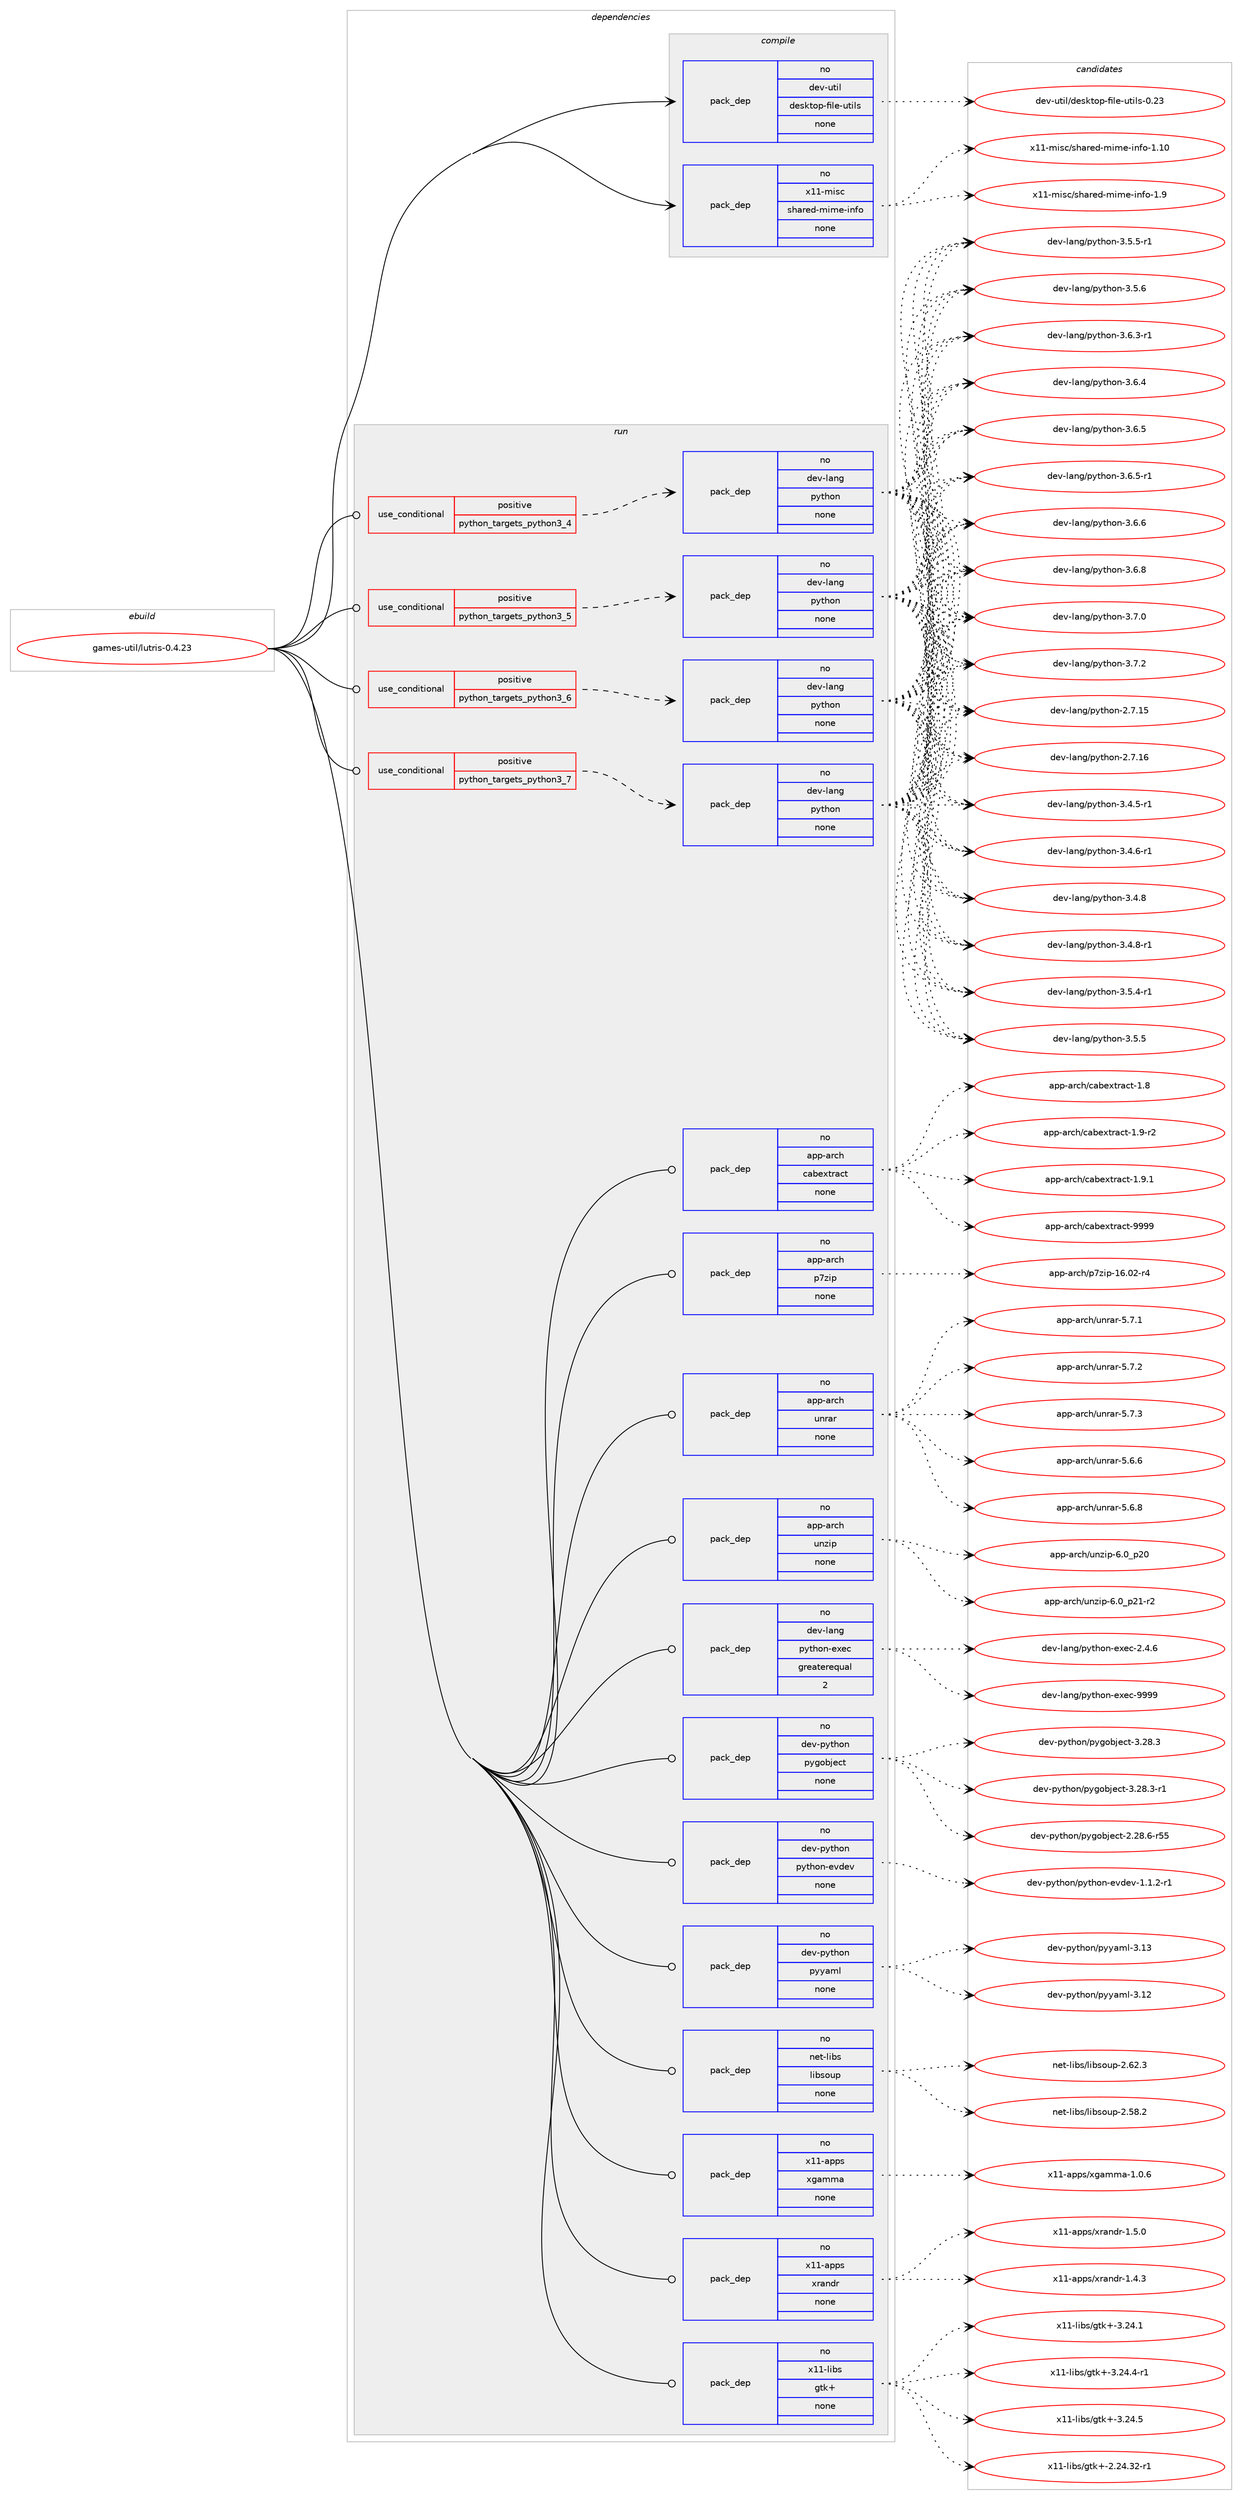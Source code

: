 digraph prolog {

# *************
# Graph options
# *************

newrank=true;
concentrate=true;
compound=true;
graph [rankdir=LR,fontname=Helvetica,fontsize=10,ranksep=1.5];#, ranksep=2.5, nodesep=0.2];
edge  [arrowhead=vee];
node  [fontname=Helvetica,fontsize=10];

# **********
# The ebuild
# **********

subgraph cluster_leftcol {
color=gray;
rank=same;
label=<<i>ebuild</i>>;
id [label="games-util/lutris-0.4.23", color=red, width=4, href="../games-util/lutris-0.4.23.svg"];
}

# ****************
# The dependencies
# ****************

subgraph cluster_midcol {
color=gray;
label=<<i>dependencies</i>>;
subgraph cluster_compile {
fillcolor="#eeeeee";
style=filled;
label=<<i>compile</i>>;
subgraph pack1110692 {
dependency1562083 [label=<<TABLE BORDER="0" CELLBORDER="1" CELLSPACING="0" CELLPADDING="4" WIDTH="220"><TR><TD ROWSPAN="6" CELLPADDING="30">pack_dep</TD></TR><TR><TD WIDTH="110">no</TD></TR><TR><TD>dev-util</TD></TR><TR><TD>desktop-file-utils</TD></TR><TR><TD>none</TD></TR><TR><TD></TD></TR></TABLE>>, shape=none, color=blue];
}
id:e -> dependency1562083:w [weight=20,style="solid",arrowhead="vee"];
subgraph pack1110693 {
dependency1562084 [label=<<TABLE BORDER="0" CELLBORDER="1" CELLSPACING="0" CELLPADDING="4" WIDTH="220"><TR><TD ROWSPAN="6" CELLPADDING="30">pack_dep</TD></TR><TR><TD WIDTH="110">no</TD></TR><TR><TD>x11-misc</TD></TR><TR><TD>shared-mime-info</TD></TR><TR><TD>none</TD></TR><TR><TD></TD></TR></TABLE>>, shape=none, color=blue];
}
id:e -> dependency1562084:w [weight=20,style="solid",arrowhead="vee"];
}
subgraph cluster_compileandrun {
fillcolor="#eeeeee";
style=filled;
label=<<i>compile and run</i>>;
}
subgraph cluster_run {
fillcolor="#eeeeee";
style=filled;
label=<<i>run</i>>;
subgraph cond427284 {
dependency1562085 [label=<<TABLE BORDER="0" CELLBORDER="1" CELLSPACING="0" CELLPADDING="4"><TR><TD ROWSPAN="3" CELLPADDING="10">use_conditional</TD></TR><TR><TD>positive</TD></TR><TR><TD>python_targets_python3_4</TD></TR></TABLE>>, shape=none, color=red];
subgraph pack1110694 {
dependency1562086 [label=<<TABLE BORDER="0" CELLBORDER="1" CELLSPACING="0" CELLPADDING="4" WIDTH="220"><TR><TD ROWSPAN="6" CELLPADDING="30">pack_dep</TD></TR><TR><TD WIDTH="110">no</TD></TR><TR><TD>dev-lang</TD></TR><TR><TD>python</TD></TR><TR><TD>none</TD></TR><TR><TD></TD></TR></TABLE>>, shape=none, color=blue];
}
dependency1562085:e -> dependency1562086:w [weight=20,style="dashed",arrowhead="vee"];
}
id:e -> dependency1562085:w [weight=20,style="solid",arrowhead="odot"];
subgraph cond427285 {
dependency1562087 [label=<<TABLE BORDER="0" CELLBORDER="1" CELLSPACING="0" CELLPADDING="4"><TR><TD ROWSPAN="3" CELLPADDING="10">use_conditional</TD></TR><TR><TD>positive</TD></TR><TR><TD>python_targets_python3_5</TD></TR></TABLE>>, shape=none, color=red];
subgraph pack1110695 {
dependency1562088 [label=<<TABLE BORDER="0" CELLBORDER="1" CELLSPACING="0" CELLPADDING="4" WIDTH="220"><TR><TD ROWSPAN="6" CELLPADDING="30">pack_dep</TD></TR><TR><TD WIDTH="110">no</TD></TR><TR><TD>dev-lang</TD></TR><TR><TD>python</TD></TR><TR><TD>none</TD></TR><TR><TD></TD></TR></TABLE>>, shape=none, color=blue];
}
dependency1562087:e -> dependency1562088:w [weight=20,style="dashed",arrowhead="vee"];
}
id:e -> dependency1562087:w [weight=20,style="solid",arrowhead="odot"];
subgraph cond427286 {
dependency1562089 [label=<<TABLE BORDER="0" CELLBORDER="1" CELLSPACING="0" CELLPADDING="4"><TR><TD ROWSPAN="3" CELLPADDING="10">use_conditional</TD></TR><TR><TD>positive</TD></TR><TR><TD>python_targets_python3_6</TD></TR></TABLE>>, shape=none, color=red];
subgraph pack1110696 {
dependency1562090 [label=<<TABLE BORDER="0" CELLBORDER="1" CELLSPACING="0" CELLPADDING="4" WIDTH="220"><TR><TD ROWSPAN="6" CELLPADDING="30">pack_dep</TD></TR><TR><TD WIDTH="110">no</TD></TR><TR><TD>dev-lang</TD></TR><TR><TD>python</TD></TR><TR><TD>none</TD></TR><TR><TD></TD></TR></TABLE>>, shape=none, color=blue];
}
dependency1562089:e -> dependency1562090:w [weight=20,style="dashed",arrowhead="vee"];
}
id:e -> dependency1562089:w [weight=20,style="solid",arrowhead="odot"];
subgraph cond427287 {
dependency1562091 [label=<<TABLE BORDER="0" CELLBORDER="1" CELLSPACING="0" CELLPADDING="4"><TR><TD ROWSPAN="3" CELLPADDING="10">use_conditional</TD></TR><TR><TD>positive</TD></TR><TR><TD>python_targets_python3_7</TD></TR></TABLE>>, shape=none, color=red];
subgraph pack1110697 {
dependency1562092 [label=<<TABLE BORDER="0" CELLBORDER="1" CELLSPACING="0" CELLPADDING="4" WIDTH="220"><TR><TD ROWSPAN="6" CELLPADDING="30">pack_dep</TD></TR><TR><TD WIDTH="110">no</TD></TR><TR><TD>dev-lang</TD></TR><TR><TD>python</TD></TR><TR><TD>none</TD></TR><TR><TD></TD></TR></TABLE>>, shape=none, color=blue];
}
dependency1562091:e -> dependency1562092:w [weight=20,style="dashed",arrowhead="vee"];
}
id:e -> dependency1562091:w [weight=20,style="solid",arrowhead="odot"];
subgraph pack1110698 {
dependency1562093 [label=<<TABLE BORDER="0" CELLBORDER="1" CELLSPACING="0" CELLPADDING="4" WIDTH="220"><TR><TD ROWSPAN="6" CELLPADDING="30">pack_dep</TD></TR><TR><TD WIDTH="110">no</TD></TR><TR><TD>app-arch</TD></TR><TR><TD>cabextract</TD></TR><TR><TD>none</TD></TR><TR><TD></TD></TR></TABLE>>, shape=none, color=blue];
}
id:e -> dependency1562093:w [weight=20,style="solid",arrowhead="odot"];
subgraph pack1110699 {
dependency1562094 [label=<<TABLE BORDER="0" CELLBORDER="1" CELLSPACING="0" CELLPADDING="4" WIDTH="220"><TR><TD ROWSPAN="6" CELLPADDING="30">pack_dep</TD></TR><TR><TD WIDTH="110">no</TD></TR><TR><TD>app-arch</TD></TR><TR><TD>p7zip</TD></TR><TR><TD>none</TD></TR><TR><TD></TD></TR></TABLE>>, shape=none, color=blue];
}
id:e -> dependency1562094:w [weight=20,style="solid",arrowhead="odot"];
subgraph pack1110700 {
dependency1562095 [label=<<TABLE BORDER="0" CELLBORDER="1" CELLSPACING="0" CELLPADDING="4" WIDTH="220"><TR><TD ROWSPAN="6" CELLPADDING="30">pack_dep</TD></TR><TR><TD WIDTH="110">no</TD></TR><TR><TD>app-arch</TD></TR><TR><TD>unrar</TD></TR><TR><TD>none</TD></TR><TR><TD></TD></TR></TABLE>>, shape=none, color=blue];
}
id:e -> dependency1562095:w [weight=20,style="solid",arrowhead="odot"];
subgraph pack1110701 {
dependency1562096 [label=<<TABLE BORDER="0" CELLBORDER="1" CELLSPACING="0" CELLPADDING="4" WIDTH="220"><TR><TD ROWSPAN="6" CELLPADDING="30">pack_dep</TD></TR><TR><TD WIDTH="110">no</TD></TR><TR><TD>app-arch</TD></TR><TR><TD>unzip</TD></TR><TR><TD>none</TD></TR><TR><TD></TD></TR></TABLE>>, shape=none, color=blue];
}
id:e -> dependency1562096:w [weight=20,style="solid",arrowhead="odot"];
subgraph pack1110702 {
dependency1562097 [label=<<TABLE BORDER="0" CELLBORDER="1" CELLSPACING="0" CELLPADDING="4" WIDTH="220"><TR><TD ROWSPAN="6" CELLPADDING="30">pack_dep</TD></TR><TR><TD WIDTH="110">no</TD></TR><TR><TD>dev-lang</TD></TR><TR><TD>python-exec</TD></TR><TR><TD>greaterequal</TD></TR><TR><TD>2</TD></TR></TABLE>>, shape=none, color=blue];
}
id:e -> dependency1562097:w [weight=20,style="solid",arrowhead="odot"];
subgraph pack1110703 {
dependency1562098 [label=<<TABLE BORDER="0" CELLBORDER="1" CELLSPACING="0" CELLPADDING="4" WIDTH="220"><TR><TD ROWSPAN="6" CELLPADDING="30">pack_dep</TD></TR><TR><TD WIDTH="110">no</TD></TR><TR><TD>dev-python</TD></TR><TR><TD>pygobject</TD></TR><TR><TD>none</TD></TR><TR><TD></TD></TR></TABLE>>, shape=none, color=blue];
}
id:e -> dependency1562098:w [weight=20,style="solid",arrowhead="odot"];
subgraph pack1110704 {
dependency1562099 [label=<<TABLE BORDER="0" CELLBORDER="1" CELLSPACING="0" CELLPADDING="4" WIDTH="220"><TR><TD ROWSPAN="6" CELLPADDING="30">pack_dep</TD></TR><TR><TD WIDTH="110">no</TD></TR><TR><TD>dev-python</TD></TR><TR><TD>python-evdev</TD></TR><TR><TD>none</TD></TR><TR><TD></TD></TR></TABLE>>, shape=none, color=blue];
}
id:e -> dependency1562099:w [weight=20,style="solid",arrowhead="odot"];
subgraph pack1110705 {
dependency1562100 [label=<<TABLE BORDER="0" CELLBORDER="1" CELLSPACING="0" CELLPADDING="4" WIDTH="220"><TR><TD ROWSPAN="6" CELLPADDING="30">pack_dep</TD></TR><TR><TD WIDTH="110">no</TD></TR><TR><TD>dev-python</TD></TR><TR><TD>pyyaml</TD></TR><TR><TD>none</TD></TR><TR><TD></TD></TR></TABLE>>, shape=none, color=blue];
}
id:e -> dependency1562100:w [weight=20,style="solid",arrowhead="odot"];
subgraph pack1110706 {
dependency1562101 [label=<<TABLE BORDER="0" CELLBORDER="1" CELLSPACING="0" CELLPADDING="4" WIDTH="220"><TR><TD ROWSPAN="6" CELLPADDING="30">pack_dep</TD></TR><TR><TD WIDTH="110">no</TD></TR><TR><TD>net-libs</TD></TR><TR><TD>libsoup</TD></TR><TR><TD>none</TD></TR><TR><TD></TD></TR></TABLE>>, shape=none, color=blue];
}
id:e -> dependency1562101:w [weight=20,style="solid",arrowhead="odot"];
subgraph pack1110707 {
dependency1562102 [label=<<TABLE BORDER="0" CELLBORDER="1" CELLSPACING="0" CELLPADDING="4" WIDTH="220"><TR><TD ROWSPAN="6" CELLPADDING="30">pack_dep</TD></TR><TR><TD WIDTH="110">no</TD></TR><TR><TD>x11-apps</TD></TR><TR><TD>xgamma</TD></TR><TR><TD>none</TD></TR><TR><TD></TD></TR></TABLE>>, shape=none, color=blue];
}
id:e -> dependency1562102:w [weight=20,style="solid",arrowhead="odot"];
subgraph pack1110708 {
dependency1562103 [label=<<TABLE BORDER="0" CELLBORDER="1" CELLSPACING="0" CELLPADDING="4" WIDTH="220"><TR><TD ROWSPAN="6" CELLPADDING="30">pack_dep</TD></TR><TR><TD WIDTH="110">no</TD></TR><TR><TD>x11-apps</TD></TR><TR><TD>xrandr</TD></TR><TR><TD>none</TD></TR><TR><TD></TD></TR></TABLE>>, shape=none, color=blue];
}
id:e -> dependency1562103:w [weight=20,style="solid",arrowhead="odot"];
subgraph pack1110709 {
dependency1562104 [label=<<TABLE BORDER="0" CELLBORDER="1" CELLSPACING="0" CELLPADDING="4" WIDTH="220"><TR><TD ROWSPAN="6" CELLPADDING="30">pack_dep</TD></TR><TR><TD WIDTH="110">no</TD></TR><TR><TD>x11-libs</TD></TR><TR><TD>gtk+</TD></TR><TR><TD>none</TD></TR><TR><TD></TD></TR></TABLE>>, shape=none, color=blue];
}
id:e -> dependency1562104:w [weight=20,style="solid",arrowhead="odot"];
}
}

# **************
# The candidates
# **************

subgraph cluster_choices {
rank=same;
color=gray;
label=<<i>candidates</i>>;

subgraph choice1110692 {
color=black;
nodesep=1;
choice100101118451171161051084710010111510711611111245102105108101451171161051081154548465051 [label="dev-util/desktop-file-utils-0.23", color=red, width=4,href="../dev-util/desktop-file-utils-0.23.svg"];
dependency1562083:e -> choice100101118451171161051084710010111510711611111245102105108101451171161051081154548465051:w [style=dotted,weight="100"];
}
subgraph choice1110693 {
color=black;
nodesep=1;
choice12049494510910511599471151049711410110045109105109101451051101021114549464948 [label="x11-misc/shared-mime-info-1.10", color=red, width=4,href="../x11-misc/shared-mime-info-1.10.svg"];
choice120494945109105115994711510497114101100451091051091014510511010211145494657 [label="x11-misc/shared-mime-info-1.9", color=red, width=4,href="../x11-misc/shared-mime-info-1.9.svg"];
dependency1562084:e -> choice12049494510910511599471151049711410110045109105109101451051101021114549464948:w [style=dotted,weight="100"];
dependency1562084:e -> choice120494945109105115994711510497114101100451091051091014510511010211145494657:w [style=dotted,weight="100"];
}
subgraph choice1110694 {
color=black;
nodesep=1;
choice10010111845108971101034711212111610411111045504655464953 [label="dev-lang/python-2.7.15", color=red, width=4,href="../dev-lang/python-2.7.15.svg"];
choice10010111845108971101034711212111610411111045504655464954 [label="dev-lang/python-2.7.16", color=red, width=4,href="../dev-lang/python-2.7.16.svg"];
choice1001011184510897110103471121211161041111104551465246534511449 [label="dev-lang/python-3.4.5-r1", color=red, width=4,href="../dev-lang/python-3.4.5-r1.svg"];
choice1001011184510897110103471121211161041111104551465246544511449 [label="dev-lang/python-3.4.6-r1", color=red, width=4,href="../dev-lang/python-3.4.6-r1.svg"];
choice100101118451089711010347112121116104111110455146524656 [label="dev-lang/python-3.4.8", color=red, width=4,href="../dev-lang/python-3.4.8.svg"];
choice1001011184510897110103471121211161041111104551465246564511449 [label="dev-lang/python-3.4.8-r1", color=red, width=4,href="../dev-lang/python-3.4.8-r1.svg"];
choice1001011184510897110103471121211161041111104551465346524511449 [label="dev-lang/python-3.5.4-r1", color=red, width=4,href="../dev-lang/python-3.5.4-r1.svg"];
choice100101118451089711010347112121116104111110455146534653 [label="dev-lang/python-3.5.5", color=red, width=4,href="../dev-lang/python-3.5.5.svg"];
choice1001011184510897110103471121211161041111104551465346534511449 [label="dev-lang/python-3.5.5-r1", color=red, width=4,href="../dev-lang/python-3.5.5-r1.svg"];
choice100101118451089711010347112121116104111110455146534654 [label="dev-lang/python-3.5.6", color=red, width=4,href="../dev-lang/python-3.5.6.svg"];
choice1001011184510897110103471121211161041111104551465446514511449 [label="dev-lang/python-3.6.3-r1", color=red, width=4,href="../dev-lang/python-3.6.3-r1.svg"];
choice100101118451089711010347112121116104111110455146544652 [label="dev-lang/python-3.6.4", color=red, width=4,href="../dev-lang/python-3.6.4.svg"];
choice100101118451089711010347112121116104111110455146544653 [label="dev-lang/python-3.6.5", color=red, width=4,href="../dev-lang/python-3.6.5.svg"];
choice1001011184510897110103471121211161041111104551465446534511449 [label="dev-lang/python-3.6.5-r1", color=red, width=4,href="../dev-lang/python-3.6.5-r1.svg"];
choice100101118451089711010347112121116104111110455146544654 [label="dev-lang/python-3.6.6", color=red, width=4,href="../dev-lang/python-3.6.6.svg"];
choice100101118451089711010347112121116104111110455146544656 [label="dev-lang/python-3.6.8", color=red, width=4,href="../dev-lang/python-3.6.8.svg"];
choice100101118451089711010347112121116104111110455146554648 [label="dev-lang/python-3.7.0", color=red, width=4,href="../dev-lang/python-3.7.0.svg"];
choice100101118451089711010347112121116104111110455146554650 [label="dev-lang/python-3.7.2", color=red, width=4,href="../dev-lang/python-3.7.2.svg"];
dependency1562086:e -> choice10010111845108971101034711212111610411111045504655464953:w [style=dotted,weight="100"];
dependency1562086:e -> choice10010111845108971101034711212111610411111045504655464954:w [style=dotted,weight="100"];
dependency1562086:e -> choice1001011184510897110103471121211161041111104551465246534511449:w [style=dotted,weight="100"];
dependency1562086:e -> choice1001011184510897110103471121211161041111104551465246544511449:w [style=dotted,weight="100"];
dependency1562086:e -> choice100101118451089711010347112121116104111110455146524656:w [style=dotted,weight="100"];
dependency1562086:e -> choice1001011184510897110103471121211161041111104551465246564511449:w [style=dotted,weight="100"];
dependency1562086:e -> choice1001011184510897110103471121211161041111104551465346524511449:w [style=dotted,weight="100"];
dependency1562086:e -> choice100101118451089711010347112121116104111110455146534653:w [style=dotted,weight="100"];
dependency1562086:e -> choice1001011184510897110103471121211161041111104551465346534511449:w [style=dotted,weight="100"];
dependency1562086:e -> choice100101118451089711010347112121116104111110455146534654:w [style=dotted,weight="100"];
dependency1562086:e -> choice1001011184510897110103471121211161041111104551465446514511449:w [style=dotted,weight="100"];
dependency1562086:e -> choice100101118451089711010347112121116104111110455146544652:w [style=dotted,weight="100"];
dependency1562086:e -> choice100101118451089711010347112121116104111110455146544653:w [style=dotted,weight="100"];
dependency1562086:e -> choice1001011184510897110103471121211161041111104551465446534511449:w [style=dotted,weight="100"];
dependency1562086:e -> choice100101118451089711010347112121116104111110455146544654:w [style=dotted,weight="100"];
dependency1562086:e -> choice100101118451089711010347112121116104111110455146544656:w [style=dotted,weight="100"];
dependency1562086:e -> choice100101118451089711010347112121116104111110455146554648:w [style=dotted,weight="100"];
dependency1562086:e -> choice100101118451089711010347112121116104111110455146554650:w [style=dotted,weight="100"];
}
subgraph choice1110695 {
color=black;
nodesep=1;
choice10010111845108971101034711212111610411111045504655464953 [label="dev-lang/python-2.7.15", color=red, width=4,href="../dev-lang/python-2.7.15.svg"];
choice10010111845108971101034711212111610411111045504655464954 [label="dev-lang/python-2.7.16", color=red, width=4,href="../dev-lang/python-2.7.16.svg"];
choice1001011184510897110103471121211161041111104551465246534511449 [label="dev-lang/python-3.4.5-r1", color=red, width=4,href="../dev-lang/python-3.4.5-r1.svg"];
choice1001011184510897110103471121211161041111104551465246544511449 [label="dev-lang/python-3.4.6-r1", color=red, width=4,href="../dev-lang/python-3.4.6-r1.svg"];
choice100101118451089711010347112121116104111110455146524656 [label="dev-lang/python-3.4.8", color=red, width=4,href="../dev-lang/python-3.4.8.svg"];
choice1001011184510897110103471121211161041111104551465246564511449 [label="dev-lang/python-3.4.8-r1", color=red, width=4,href="../dev-lang/python-3.4.8-r1.svg"];
choice1001011184510897110103471121211161041111104551465346524511449 [label="dev-lang/python-3.5.4-r1", color=red, width=4,href="../dev-lang/python-3.5.4-r1.svg"];
choice100101118451089711010347112121116104111110455146534653 [label="dev-lang/python-3.5.5", color=red, width=4,href="../dev-lang/python-3.5.5.svg"];
choice1001011184510897110103471121211161041111104551465346534511449 [label="dev-lang/python-3.5.5-r1", color=red, width=4,href="../dev-lang/python-3.5.5-r1.svg"];
choice100101118451089711010347112121116104111110455146534654 [label="dev-lang/python-3.5.6", color=red, width=4,href="../dev-lang/python-3.5.6.svg"];
choice1001011184510897110103471121211161041111104551465446514511449 [label="dev-lang/python-3.6.3-r1", color=red, width=4,href="../dev-lang/python-3.6.3-r1.svg"];
choice100101118451089711010347112121116104111110455146544652 [label="dev-lang/python-3.6.4", color=red, width=4,href="../dev-lang/python-3.6.4.svg"];
choice100101118451089711010347112121116104111110455146544653 [label="dev-lang/python-3.6.5", color=red, width=4,href="../dev-lang/python-3.6.5.svg"];
choice1001011184510897110103471121211161041111104551465446534511449 [label="dev-lang/python-3.6.5-r1", color=red, width=4,href="../dev-lang/python-3.6.5-r1.svg"];
choice100101118451089711010347112121116104111110455146544654 [label="dev-lang/python-3.6.6", color=red, width=4,href="../dev-lang/python-3.6.6.svg"];
choice100101118451089711010347112121116104111110455146544656 [label="dev-lang/python-3.6.8", color=red, width=4,href="../dev-lang/python-3.6.8.svg"];
choice100101118451089711010347112121116104111110455146554648 [label="dev-lang/python-3.7.0", color=red, width=4,href="../dev-lang/python-3.7.0.svg"];
choice100101118451089711010347112121116104111110455146554650 [label="dev-lang/python-3.7.2", color=red, width=4,href="../dev-lang/python-3.7.2.svg"];
dependency1562088:e -> choice10010111845108971101034711212111610411111045504655464953:w [style=dotted,weight="100"];
dependency1562088:e -> choice10010111845108971101034711212111610411111045504655464954:w [style=dotted,weight="100"];
dependency1562088:e -> choice1001011184510897110103471121211161041111104551465246534511449:w [style=dotted,weight="100"];
dependency1562088:e -> choice1001011184510897110103471121211161041111104551465246544511449:w [style=dotted,weight="100"];
dependency1562088:e -> choice100101118451089711010347112121116104111110455146524656:w [style=dotted,weight="100"];
dependency1562088:e -> choice1001011184510897110103471121211161041111104551465246564511449:w [style=dotted,weight="100"];
dependency1562088:e -> choice1001011184510897110103471121211161041111104551465346524511449:w [style=dotted,weight="100"];
dependency1562088:e -> choice100101118451089711010347112121116104111110455146534653:w [style=dotted,weight="100"];
dependency1562088:e -> choice1001011184510897110103471121211161041111104551465346534511449:w [style=dotted,weight="100"];
dependency1562088:e -> choice100101118451089711010347112121116104111110455146534654:w [style=dotted,weight="100"];
dependency1562088:e -> choice1001011184510897110103471121211161041111104551465446514511449:w [style=dotted,weight="100"];
dependency1562088:e -> choice100101118451089711010347112121116104111110455146544652:w [style=dotted,weight="100"];
dependency1562088:e -> choice100101118451089711010347112121116104111110455146544653:w [style=dotted,weight="100"];
dependency1562088:e -> choice1001011184510897110103471121211161041111104551465446534511449:w [style=dotted,weight="100"];
dependency1562088:e -> choice100101118451089711010347112121116104111110455146544654:w [style=dotted,weight="100"];
dependency1562088:e -> choice100101118451089711010347112121116104111110455146544656:w [style=dotted,weight="100"];
dependency1562088:e -> choice100101118451089711010347112121116104111110455146554648:w [style=dotted,weight="100"];
dependency1562088:e -> choice100101118451089711010347112121116104111110455146554650:w [style=dotted,weight="100"];
}
subgraph choice1110696 {
color=black;
nodesep=1;
choice10010111845108971101034711212111610411111045504655464953 [label="dev-lang/python-2.7.15", color=red, width=4,href="../dev-lang/python-2.7.15.svg"];
choice10010111845108971101034711212111610411111045504655464954 [label="dev-lang/python-2.7.16", color=red, width=4,href="../dev-lang/python-2.7.16.svg"];
choice1001011184510897110103471121211161041111104551465246534511449 [label="dev-lang/python-3.4.5-r1", color=red, width=4,href="../dev-lang/python-3.4.5-r1.svg"];
choice1001011184510897110103471121211161041111104551465246544511449 [label="dev-lang/python-3.4.6-r1", color=red, width=4,href="../dev-lang/python-3.4.6-r1.svg"];
choice100101118451089711010347112121116104111110455146524656 [label="dev-lang/python-3.4.8", color=red, width=4,href="../dev-lang/python-3.4.8.svg"];
choice1001011184510897110103471121211161041111104551465246564511449 [label="dev-lang/python-3.4.8-r1", color=red, width=4,href="../dev-lang/python-3.4.8-r1.svg"];
choice1001011184510897110103471121211161041111104551465346524511449 [label="dev-lang/python-3.5.4-r1", color=red, width=4,href="../dev-lang/python-3.5.4-r1.svg"];
choice100101118451089711010347112121116104111110455146534653 [label="dev-lang/python-3.5.5", color=red, width=4,href="../dev-lang/python-3.5.5.svg"];
choice1001011184510897110103471121211161041111104551465346534511449 [label="dev-lang/python-3.5.5-r1", color=red, width=4,href="../dev-lang/python-3.5.5-r1.svg"];
choice100101118451089711010347112121116104111110455146534654 [label="dev-lang/python-3.5.6", color=red, width=4,href="../dev-lang/python-3.5.6.svg"];
choice1001011184510897110103471121211161041111104551465446514511449 [label="dev-lang/python-3.6.3-r1", color=red, width=4,href="../dev-lang/python-3.6.3-r1.svg"];
choice100101118451089711010347112121116104111110455146544652 [label="dev-lang/python-3.6.4", color=red, width=4,href="../dev-lang/python-3.6.4.svg"];
choice100101118451089711010347112121116104111110455146544653 [label="dev-lang/python-3.6.5", color=red, width=4,href="../dev-lang/python-3.6.5.svg"];
choice1001011184510897110103471121211161041111104551465446534511449 [label="dev-lang/python-3.6.5-r1", color=red, width=4,href="../dev-lang/python-3.6.5-r1.svg"];
choice100101118451089711010347112121116104111110455146544654 [label="dev-lang/python-3.6.6", color=red, width=4,href="../dev-lang/python-3.6.6.svg"];
choice100101118451089711010347112121116104111110455146544656 [label="dev-lang/python-3.6.8", color=red, width=4,href="../dev-lang/python-3.6.8.svg"];
choice100101118451089711010347112121116104111110455146554648 [label="dev-lang/python-3.7.0", color=red, width=4,href="../dev-lang/python-3.7.0.svg"];
choice100101118451089711010347112121116104111110455146554650 [label="dev-lang/python-3.7.2", color=red, width=4,href="../dev-lang/python-3.7.2.svg"];
dependency1562090:e -> choice10010111845108971101034711212111610411111045504655464953:w [style=dotted,weight="100"];
dependency1562090:e -> choice10010111845108971101034711212111610411111045504655464954:w [style=dotted,weight="100"];
dependency1562090:e -> choice1001011184510897110103471121211161041111104551465246534511449:w [style=dotted,weight="100"];
dependency1562090:e -> choice1001011184510897110103471121211161041111104551465246544511449:w [style=dotted,weight="100"];
dependency1562090:e -> choice100101118451089711010347112121116104111110455146524656:w [style=dotted,weight="100"];
dependency1562090:e -> choice1001011184510897110103471121211161041111104551465246564511449:w [style=dotted,weight="100"];
dependency1562090:e -> choice1001011184510897110103471121211161041111104551465346524511449:w [style=dotted,weight="100"];
dependency1562090:e -> choice100101118451089711010347112121116104111110455146534653:w [style=dotted,weight="100"];
dependency1562090:e -> choice1001011184510897110103471121211161041111104551465346534511449:w [style=dotted,weight="100"];
dependency1562090:e -> choice100101118451089711010347112121116104111110455146534654:w [style=dotted,weight="100"];
dependency1562090:e -> choice1001011184510897110103471121211161041111104551465446514511449:w [style=dotted,weight="100"];
dependency1562090:e -> choice100101118451089711010347112121116104111110455146544652:w [style=dotted,weight="100"];
dependency1562090:e -> choice100101118451089711010347112121116104111110455146544653:w [style=dotted,weight="100"];
dependency1562090:e -> choice1001011184510897110103471121211161041111104551465446534511449:w [style=dotted,weight="100"];
dependency1562090:e -> choice100101118451089711010347112121116104111110455146544654:w [style=dotted,weight="100"];
dependency1562090:e -> choice100101118451089711010347112121116104111110455146544656:w [style=dotted,weight="100"];
dependency1562090:e -> choice100101118451089711010347112121116104111110455146554648:w [style=dotted,weight="100"];
dependency1562090:e -> choice100101118451089711010347112121116104111110455146554650:w [style=dotted,weight="100"];
}
subgraph choice1110697 {
color=black;
nodesep=1;
choice10010111845108971101034711212111610411111045504655464953 [label="dev-lang/python-2.7.15", color=red, width=4,href="../dev-lang/python-2.7.15.svg"];
choice10010111845108971101034711212111610411111045504655464954 [label="dev-lang/python-2.7.16", color=red, width=4,href="../dev-lang/python-2.7.16.svg"];
choice1001011184510897110103471121211161041111104551465246534511449 [label="dev-lang/python-3.4.5-r1", color=red, width=4,href="../dev-lang/python-3.4.5-r1.svg"];
choice1001011184510897110103471121211161041111104551465246544511449 [label="dev-lang/python-3.4.6-r1", color=red, width=4,href="../dev-lang/python-3.4.6-r1.svg"];
choice100101118451089711010347112121116104111110455146524656 [label="dev-lang/python-3.4.8", color=red, width=4,href="../dev-lang/python-3.4.8.svg"];
choice1001011184510897110103471121211161041111104551465246564511449 [label="dev-lang/python-3.4.8-r1", color=red, width=4,href="../dev-lang/python-3.4.8-r1.svg"];
choice1001011184510897110103471121211161041111104551465346524511449 [label="dev-lang/python-3.5.4-r1", color=red, width=4,href="../dev-lang/python-3.5.4-r1.svg"];
choice100101118451089711010347112121116104111110455146534653 [label="dev-lang/python-3.5.5", color=red, width=4,href="../dev-lang/python-3.5.5.svg"];
choice1001011184510897110103471121211161041111104551465346534511449 [label="dev-lang/python-3.5.5-r1", color=red, width=4,href="../dev-lang/python-3.5.5-r1.svg"];
choice100101118451089711010347112121116104111110455146534654 [label="dev-lang/python-3.5.6", color=red, width=4,href="../dev-lang/python-3.5.6.svg"];
choice1001011184510897110103471121211161041111104551465446514511449 [label="dev-lang/python-3.6.3-r1", color=red, width=4,href="../dev-lang/python-3.6.3-r1.svg"];
choice100101118451089711010347112121116104111110455146544652 [label="dev-lang/python-3.6.4", color=red, width=4,href="../dev-lang/python-3.6.4.svg"];
choice100101118451089711010347112121116104111110455146544653 [label="dev-lang/python-3.6.5", color=red, width=4,href="../dev-lang/python-3.6.5.svg"];
choice1001011184510897110103471121211161041111104551465446534511449 [label="dev-lang/python-3.6.5-r1", color=red, width=4,href="../dev-lang/python-3.6.5-r1.svg"];
choice100101118451089711010347112121116104111110455146544654 [label="dev-lang/python-3.6.6", color=red, width=4,href="../dev-lang/python-3.6.6.svg"];
choice100101118451089711010347112121116104111110455146544656 [label="dev-lang/python-3.6.8", color=red, width=4,href="../dev-lang/python-3.6.8.svg"];
choice100101118451089711010347112121116104111110455146554648 [label="dev-lang/python-3.7.0", color=red, width=4,href="../dev-lang/python-3.7.0.svg"];
choice100101118451089711010347112121116104111110455146554650 [label="dev-lang/python-3.7.2", color=red, width=4,href="../dev-lang/python-3.7.2.svg"];
dependency1562092:e -> choice10010111845108971101034711212111610411111045504655464953:w [style=dotted,weight="100"];
dependency1562092:e -> choice10010111845108971101034711212111610411111045504655464954:w [style=dotted,weight="100"];
dependency1562092:e -> choice1001011184510897110103471121211161041111104551465246534511449:w [style=dotted,weight="100"];
dependency1562092:e -> choice1001011184510897110103471121211161041111104551465246544511449:w [style=dotted,weight="100"];
dependency1562092:e -> choice100101118451089711010347112121116104111110455146524656:w [style=dotted,weight="100"];
dependency1562092:e -> choice1001011184510897110103471121211161041111104551465246564511449:w [style=dotted,weight="100"];
dependency1562092:e -> choice1001011184510897110103471121211161041111104551465346524511449:w [style=dotted,weight="100"];
dependency1562092:e -> choice100101118451089711010347112121116104111110455146534653:w [style=dotted,weight="100"];
dependency1562092:e -> choice1001011184510897110103471121211161041111104551465346534511449:w [style=dotted,weight="100"];
dependency1562092:e -> choice100101118451089711010347112121116104111110455146534654:w [style=dotted,weight="100"];
dependency1562092:e -> choice1001011184510897110103471121211161041111104551465446514511449:w [style=dotted,weight="100"];
dependency1562092:e -> choice100101118451089711010347112121116104111110455146544652:w [style=dotted,weight="100"];
dependency1562092:e -> choice100101118451089711010347112121116104111110455146544653:w [style=dotted,weight="100"];
dependency1562092:e -> choice1001011184510897110103471121211161041111104551465446534511449:w [style=dotted,weight="100"];
dependency1562092:e -> choice100101118451089711010347112121116104111110455146544654:w [style=dotted,weight="100"];
dependency1562092:e -> choice100101118451089711010347112121116104111110455146544656:w [style=dotted,weight="100"];
dependency1562092:e -> choice100101118451089711010347112121116104111110455146554648:w [style=dotted,weight="100"];
dependency1562092:e -> choice100101118451089711010347112121116104111110455146554650:w [style=dotted,weight="100"];
}
subgraph choice1110698 {
color=black;
nodesep=1;
choice9711211245971149910447999798101120116114979911645494656 [label="app-arch/cabextract-1.8", color=red, width=4,href="../app-arch/cabextract-1.8.svg"];
choice97112112459711499104479997981011201161149799116454946574511450 [label="app-arch/cabextract-1.9-r2", color=red, width=4,href="../app-arch/cabextract-1.9-r2.svg"];
choice97112112459711499104479997981011201161149799116454946574649 [label="app-arch/cabextract-1.9.1", color=red, width=4,href="../app-arch/cabextract-1.9.1.svg"];
choice971121124597114991044799979810112011611497991164557575757 [label="app-arch/cabextract-9999", color=red, width=4,href="../app-arch/cabextract-9999.svg"];
dependency1562093:e -> choice9711211245971149910447999798101120116114979911645494656:w [style=dotted,weight="100"];
dependency1562093:e -> choice97112112459711499104479997981011201161149799116454946574511450:w [style=dotted,weight="100"];
dependency1562093:e -> choice97112112459711499104479997981011201161149799116454946574649:w [style=dotted,weight="100"];
dependency1562093:e -> choice971121124597114991044799979810112011611497991164557575757:w [style=dotted,weight="100"];
}
subgraph choice1110699 {
color=black;
nodesep=1;
choice9711211245971149910447112551221051124549544648504511452 [label="app-arch/p7zip-16.02-r4", color=red, width=4,href="../app-arch/p7zip-16.02-r4.svg"];
dependency1562094:e -> choice9711211245971149910447112551221051124549544648504511452:w [style=dotted,weight="100"];
}
subgraph choice1110700 {
color=black;
nodesep=1;
choice971121124597114991044711711011497114455346544654 [label="app-arch/unrar-5.6.6", color=red, width=4,href="../app-arch/unrar-5.6.6.svg"];
choice971121124597114991044711711011497114455346544656 [label="app-arch/unrar-5.6.8", color=red, width=4,href="../app-arch/unrar-5.6.8.svg"];
choice971121124597114991044711711011497114455346554649 [label="app-arch/unrar-5.7.1", color=red, width=4,href="../app-arch/unrar-5.7.1.svg"];
choice971121124597114991044711711011497114455346554650 [label="app-arch/unrar-5.7.2", color=red, width=4,href="../app-arch/unrar-5.7.2.svg"];
choice971121124597114991044711711011497114455346554651 [label="app-arch/unrar-5.7.3", color=red, width=4,href="../app-arch/unrar-5.7.3.svg"];
dependency1562095:e -> choice971121124597114991044711711011497114455346544654:w [style=dotted,weight="100"];
dependency1562095:e -> choice971121124597114991044711711011497114455346544656:w [style=dotted,weight="100"];
dependency1562095:e -> choice971121124597114991044711711011497114455346554649:w [style=dotted,weight="100"];
dependency1562095:e -> choice971121124597114991044711711011497114455346554650:w [style=dotted,weight="100"];
dependency1562095:e -> choice971121124597114991044711711011497114455346554651:w [style=dotted,weight="100"];
}
subgraph choice1110701 {
color=black;
nodesep=1;
choice971121124597114991044711711012210511245544648951125048 [label="app-arch/unzip-6.0_p20", color=red, width=4,href="../app-arch/unzip-6.0_p20.svg"];
choice9711211245971149910447117110122105112455446489511250494511450 [label="app-arch/unzip-6.0_p21-r2", color=red, width=4,href="../app-arch/unzip-6.0_p21-r2.svg"];
dependency1562096:e -> choice971121124597114991044711711012210511245544648951125048:w [style=dotted,weight="100"];
dependency1562096:e -> choice9711211245971149910447117110122105112455446489511250494511450:w [style=dotted,weight="100"];
}
subgraph choice1110702 {
color=black;
nodesep=1;
choice1001011184510897110103471121211161041111104510112010199455046524654 [label="dev-lang/python-exec-2.4.6", color=red, width=4,href="../dev-lang/python-exec-2.4.6.svg"];
choice10010111845108971101034711212111610411111045101120101994557575757 [label="dev-lang/python-exec-9999", color=red, width=4,href="../dev-lang/python-exec-9999.svg"];
dependency1562097:e -> choice1001011184510897110103471121211161041111104510112010199455046524654:w [style=dotted,weight="100"];
dependency1562097:e -> choice10010111845108971101034711212111610411111045101120101994557575757:w [style=dotted,weight="100"];
}
subgraph choice1110703 {
color=black;
nodesep=1;
choice1001011184511212111610411111047112121103111981061019911645504650564654451145353 [label="dev-python/pygobject-2.28.6-r55", color=red, width=4,href="../dev-python/pygobject-2.28.6-r55.svg"];
choice1001011184511212111610411111047112121103111981061019911645514650564651 [label="dev-python/pygobject-3.28.3", color=red, width=4,href="../dev-python/pygobject-3.28.3.svg"];
choice10010111845112121116104111110471121211031119810610199116455146505646514511449 [label="dev-python/pygobject-3.28.3-r1", color=red, width=4,href="../dev-python/pygobject-3.28.3-r1.svg"];
dependency1562098:e -> choice1001011184511212111610411111047112121103111981061019911645504650564654451145353:w [style=dotted,weight="100"];
dependency1562098:e -> choice1001011184511212111610411111047112121103111981061019911645514650564651:w [style=dotted,weight="100"];
dependency1562098:e -> choice10010111845112121116104111110471121211031119810610199116455146505646514511449:w [style=dotted,weight="100"];
}
subgraph choice1110704 {
color=black;
nodesep=1;
choice1001011184511212111610411111047112121116104111110451011181001011184549464946504511449 [label="dev-python/python-evdev-1.1.2-r1", color=red, width=4,href="../dev-python/python-evdev-1.1.2-r1.svg"];
dependency1562099:e -> choice1001011184511212111610411111047112121116104111110451011181001011184549464946504511449:w [style=dotted,weight="100"];
}
subgraph choice1110705 {
color=black;
nodesep=1;
choice1001011184511212111610411111047112121121971091084551464950 [label="dev-python/pyyaml-3.12", color=red, width=4,href="../dev-python/pyyaml-3.12.svg"];
choice1001011184511212111610411111047112121121971091084551464951 [label="dev-python/pyyaml-3.13", color=red, width=4,href="../dev-python/pyyaml-3.13.svg"];
dependency1562100:e -> choice1001011184511212111610411111047112121121971091084551464950:w [style=dotted,weight="100"];
dependency1562100:e -> choice1001011184511212111610411111047112121121971091084551464951:w [style=dotted,weight="100"];
}
subgraph choice1110706 {
color=black;
nodesep=1;
choice1101011164510810598115471081059811511111711245504653564650 [label="net-libs/libsoup-2.58.2", color=red, width=4,href="../net-libs/libsoup-2.58.2.svg"];
choice1101011164510810598115471081059811511111711245504654504651 [label="net-libs/libsoup-2.62.3", color=red, width=4,href="../net-libs/libsoup-2.62.3.svg"];
dependency1562101:e -> choice1101011164510810598115471081059811511111711245504653564650:w [style=dotted,weight="100"];
dependency1562101:e -> choice1101011164510810598115471081059811511111711245504654504651:w [style=dotted,weight="100"];
}
subgraph choice1110707 {
color=black;
nodesep=1;
choice12049494597112112115471201039710910997454946484654 [label="x11-apps/xgamma-1.0.6", color=red, width=4,href="../x11-apps/xgamma-1.0.6.svg"];
dependency1562102:e -> choice12049494597112112115471201039710910997454946484654:w [style=dotted,weight="100"];
}
subgraph choice1110708 {
color=black;
nodesep=1;
choice120494945971121121154712011497110100114454946524651 [label="x11-apps/xrandr-1.4.3", color=red, width=4,href="../x11-apps/xrandr-1.4.3.svg"];
choice120494945971121121154712011497110100114454946534648 [label="x11-apps/xrandr-1.5.0", color=red, width=4,href="../x11-apps/xrandr-1.5.0.svg"];
dependency1562103:e -> choice120494945971121121154712011497110100114454946524651:w [style=dotted,weight="100"];
dependency1562103:e -> choice120494945971121121154712011497110100114454946534648:w [style=dotted,weight="100"];
}
subgraph choice1110709 {
color=black;
nodesep=1;
choice12049494510810598115471031161074345504650524651504511449 [label="x11-libs/gtk+-2.24.32-r1", color=red, width=4,href="../x11-libs/gtk+-2.24.32-r1.svg"];
choice12049494510810598115471031161074345514650524649 [label="x11-libs/gtk+-3.24.1", color=red, width=4,href="../x11-libs/gtk+-3.24.1.svg"];
choice120494945108105981154710311610743455146505246524511449 [label="x11-libs/gtk+-3.24.4-r1", color=red, width=4,href="../x11-libs/gtk+-3.24.4-r1.svg"];
choice12049494510810598115471031161074345514650524653 [label="x11-libs/gtk+-3.24.5", color=red, width=4,href="../x11-libs/gtk+-3.24.5.svg"];
dependency1562104:e -> choice12049494510810598115471031161074345504650524651504511449:w [style=dotted,weight="100"];
dependency1562104:e -> choice12049494510810598115471031161074345514650524649:w [style=dotted,weight="100"];
dependency1562104:e -> choice120494945108105981154710311610743455146505246524511449:w [style=dotted,weight="100"];
dependency1562104:e -> choice12049494510810598115471031161074345514650524653:w [style=dotted,weight="100"];
}
}

}
